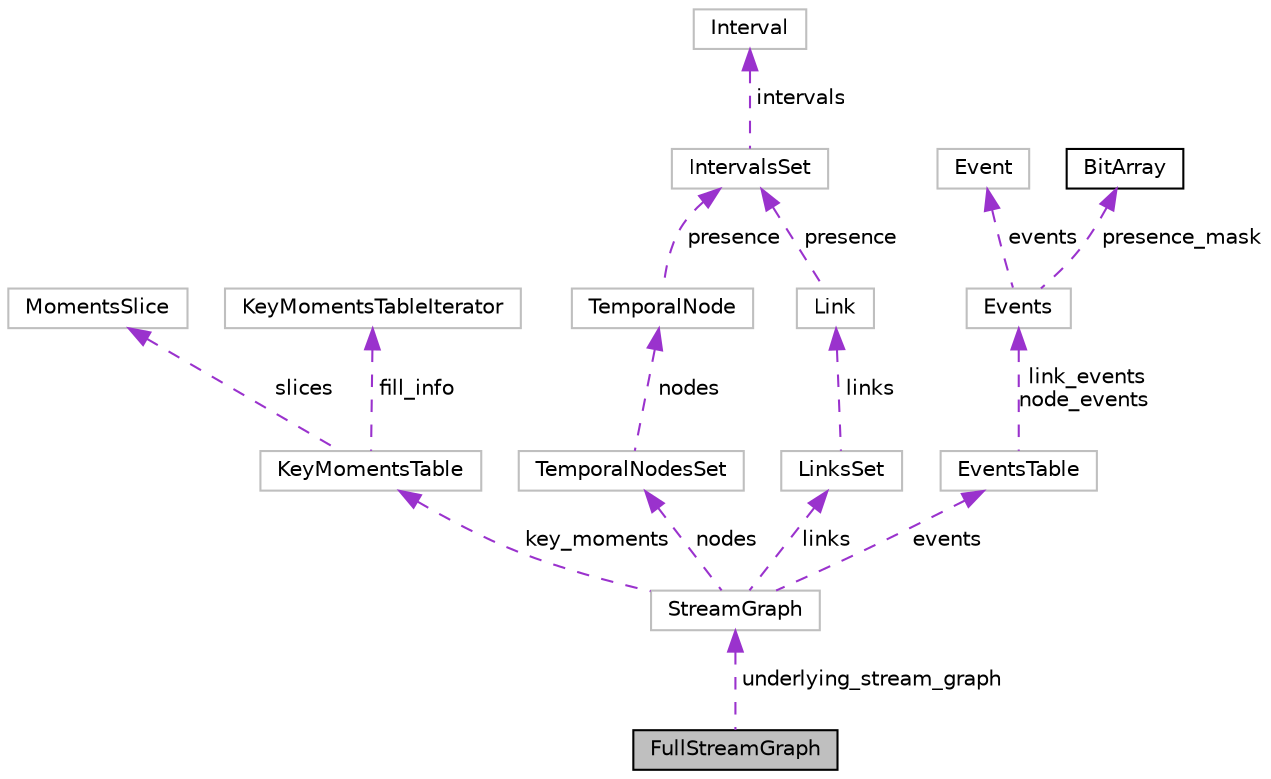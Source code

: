 digraph "FullStreamGraph"
{
 // LATEX_PDF_SIZE
  edge [fontname="Helvetica",fontsize="10",labelfontname="Helvetica",labelfontsize="10"];
  node [fontname="Helvetica",fontsize="10",shape=record];
  Node1 [label="FullStreamGraph",height=0.2,width=0.4,color="black", fillcolor="grey75", style="filled", fontcolor="black",tooltip="The FullStreamGraph structure."];
  Node2 -> Node1 [dir="back",color="darkorchid3",fontsize="10",style="dashed",label=" underlying_stream_graph" ];
  Node2 [label="StreamGraph",height=0.2,width=0.4,color="grey75", fillcolor="white", style="filled",URL="$structStreamGraph.html",tooltip=" "];
  Node3 -> Node2 [dir="back",color="darkorchid3",fontsize="10",style="dashed",label=" key_moments" ];
  Node3 [label="KeyMomentsTable",height=0.2,width=0.4,color="grey75", fillcolor="white", style="filled",URL="$structKeyMomentsTable.html",tooltip=" "];
  Node4 -> Node3 [dir="back",color="darkorchid3",fontsize="10",style="dashed",label=" slices" ];
  Node4 [label="MomentsSlice",height=0.2,width=0.4,color="grey75", fillcolor="white", style="filled",URL="$structMomentsSlice.html",tooltip=" "];
  Node5 -> Node3 [dir="back",color="darkorchid3",fontsize="10",style="dashed",label=" fill_info" ];
  Node5 [label="KeyMomentsTableIterator",height=0.2,width=0.4,color="grey75", fillcolor="white", style="filled",URL="$structKeyMomentsTableIterator.html",tooltip=" "];
  Node6 -> Node2 [dir="back",color="darkorchid3",fontsize="10",style="dashed",label=" nodes" ];
  Node6 [label="TemporalNodesSet",height=0.2,width=0.4,color="grey75", fillcolor="white", style="filled",URL="$structTemporalNodesSet.html",tooltip=" "];
  Node7 -> Node6 [dir="back",color="darkorchid3",fontsize="10",style="dashed",label=" nodes" ];
  Node7 [label="TemporalNode",height=0.2,width=0.4,color="grey75", fillcolor="white", style="filled",URL="$structTemporalNode.html",tooltip=" "];
  Node8 -> Node7 [dir="back",color="darkorchid3",fontsize="10",style="dashed",label=" presence" ];
  Node8 [label="IntervalsSet",height=0.2,width=0.4,color="grey75", fillcolor="white", style="filled",URL="$structIntervalsSet.html",tooltip=" "];
  Node9 -> Node8 [dir="back",color="darkorchid3",fontsize="10",style="dashed",label=" intervals" ];
  Node9 [label="Interval",height=0.2,width=0.4,color="grey75", fillcolor="white", style="filled",URL="$structInterval.html",tooltip=" "];
  Node10 -> Node2 [dir="back",color="darkorchid3",fontsize="10",style="dashed",label=" links" ];
  Node10 [label="LinksSet",height=0.2,width=0.4,color="grey75", fillcolor="white", style="filled",URL="$structLinksSet.html",tooltip=" "];
  Node11 -> Node10 [dir="back",color="darkorchid3",fontsize="10",style="dashed",label=" links" ];
  Node11 [label="Link",height=0.2,width=0.4,color="grey75", fillcolor="white", style="filled",URL="$structLink.html",tooltip=" "];
  Node8 -> Node11 [dir="back",color="darkorchid3",fontsize="10",style="dashed",label=" presence" ];
  Node12 -> Node2 [dir="back",color="darkorchid3",fontsize="10",style="dashed",label=" events" ];
  Node12 [label="EventsTable",height=0.2,width=0.4,color="grey75", fillcolor="white", style="filled",URL="$structEventsTable.html",tooltip=" "];
  Node13 -> Node12 [dir="back",color="darkorchid3",fontsize="10",style="dashed",label=" link_events\nnode_events" ];
  Node13 [label="Events",height=0.2,width=0.4,color="grey75", fillcolor="white", style="filled",URL="$structEvents.html",tooltip=" "];
  Node14 -> Node13 [dir="back",color="darkorchid3",fontsize="10",style="dashed",label=" events" ];
  Node14 [label="Event",height=0.2,width=0.4,color="grey75", fillcolor="white", style="filled",URL="$structEvent.html",tooltip=" "];
  Node15 -> Node13 [dir="back",color="darkorchid3",fontsize="10",style="dashed",label=" presence_mask" ];
  Node15 [label="BitArray",height=0.2,width=0.4,color="black", fillcolor="white", style="filled",URL="$structBitArray.html",tooltip="The structure of a variable length array of bits."];
}
